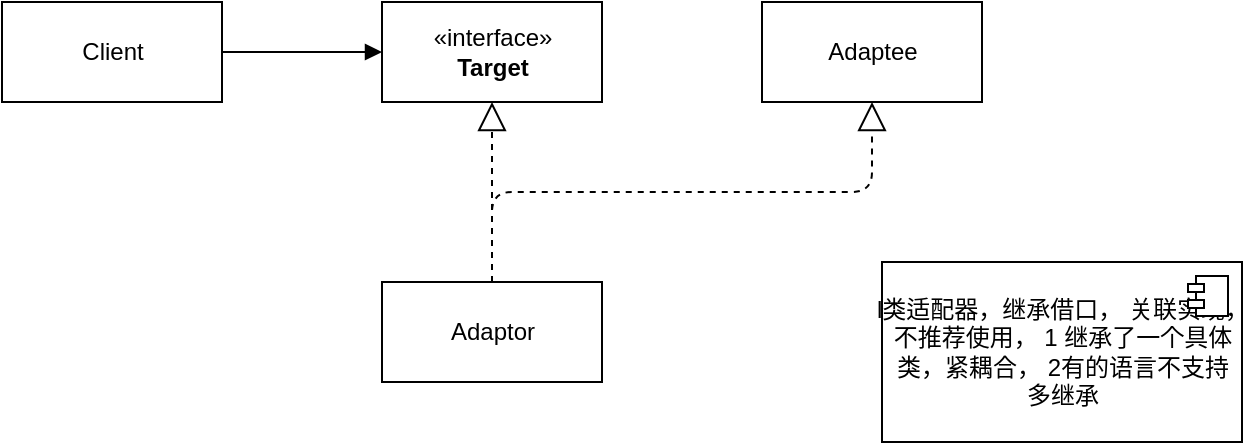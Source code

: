 <mxfile version="12.2.4" pages="1"><diagram id="_GTvubUSmj1mIpMbYwfS" name="第 1 页"><mxGraphModel dx="714" dy="428" grid="1" gridSize="10" guides="1" tooltips="1" connect="1" arrows="1" fold="1" page="1" pageScale="1" pageWidth="827" pageHeight="1169" math="0" shadow="0"><root><mxCell id="0"/><mxCell id="1" parent="0"/><mxCell id="2" value="Adaptor" style="html=1;" parent="1" vertex="1"><mxGeometry x="190" y="250" width="110" height="50" as="geometry"/></mxCell><mxCell id="4" value="«interface»&lt;br&gt;&lt;b&gt;Target&lt;/b&gt;" style="html=1;" parent="1" vertex="1"><mxGeometry x="190" y="110" width="110" height="50" as="geometry"/></mxCell><mxCell id="5" value="Client" style="html=1;" parent="1" vertex="1"><mxGeometry y="110" width="110" height="50" as="geometry"/></mxCell><mxCell id="6" value="" style="html=1;verticalAlign=bottom;endArrow=block;exitX=1;exitY=0.5;exitDx=0;exitDy=0;entryX=0;entryY=0.5;entryDx=0;entryDy=0;" parent="1" source="5" target="4" edge="1"><mxGeometry width="80" relative="1" as="geometry"><mxPoint x="10" y="410" as="sourcePoint"/><mxPoint x="90" y="410" as="targetPoint"/></mxGeometry></mxCell><mxCell id="7" value="" style="endArrow=block;dashed=1;endFill=0;endSize=12;html=1;entryX=0.5;entryY=1;entryDx=0;entryDy=0;exitX=0.5;exitY=0;exitDx=0;exitDy=0;" parent="1" source="2" target="4" edge="1"><mxGeometry width="160" relative="1" as="geometry"><mxPoint x="10" y="410" as="sourcePoint"/><mxPoint x="170" y="410" as="targetPoint"/></mxGeometry></mxCell><mxCell id="9" value="l类适配器，继承借口， 关联实现，&lt;br&gt;不推荐使用， 1 继承了一个具体&lt;br&gt;类，紧耦合， 2有的语言不支持&lt;br&gt;多继承&lt;br&gt;" style="html=1;" parent="1" vertex="1"><mxGeometry x="440" y="240" width="180" height="90" as="geometry"/></mxCell><mxCell id="10" value="" style="shape=component;jettyWidth=8;jettyHeight=4;" parent="9" vertex="1"><mxGeometry x="1" width="20" height="20" relative="1" as="geometry"><mxPoint x="-27" y="7" as="offset"/></mxGeometry></mxCell><mxCell id="3" value="Adaptee" style="html=1;" parent="1" vertex="1"><mxGeometry x="380" y="110" width="110" height="50" as="geometry"/></mxCell><mxCell id="11" value="" style="endArrow=block;dashed=1;endFill=0;endSize=12;html=1;exitX=0.5;exitY=0;exitDx=0;exitDy=0;edgeStyle=orthogonalEdgeStyle;entryX=0.5;entryY=1;entryDx=0;entryDy=0;" parent="1" source="2" target="3" edge="1"><mxGeometry width="160" relative="1" as="geometry"><mxPoint x="430" y="240" as="sourcePoint"/><mxPoint x="430" y="170" as="targetPoint"/></mxGeometry></mxCell></root></mxGraphModel></diagram></mxfile>
